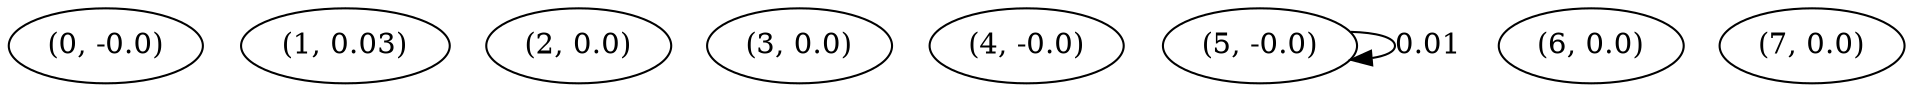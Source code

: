 digraph {
    0 [ label = "(0, -0.0)" ]
    1 [ label = "(1, 0.03)" ]
    2 [ label = "(2, 0.0)" ]
    3 [ label = "(3, 0.0)" ]
    4 [ label = "(4, -0.0)" ]
    5 [ label = "(5, -0.0)" ]
    6 [ label = "(6, 0.0)" ]
    7 [ label = "(7, 0.0)" ]
    5 -> 5 [ label = "0.01" ]
}

